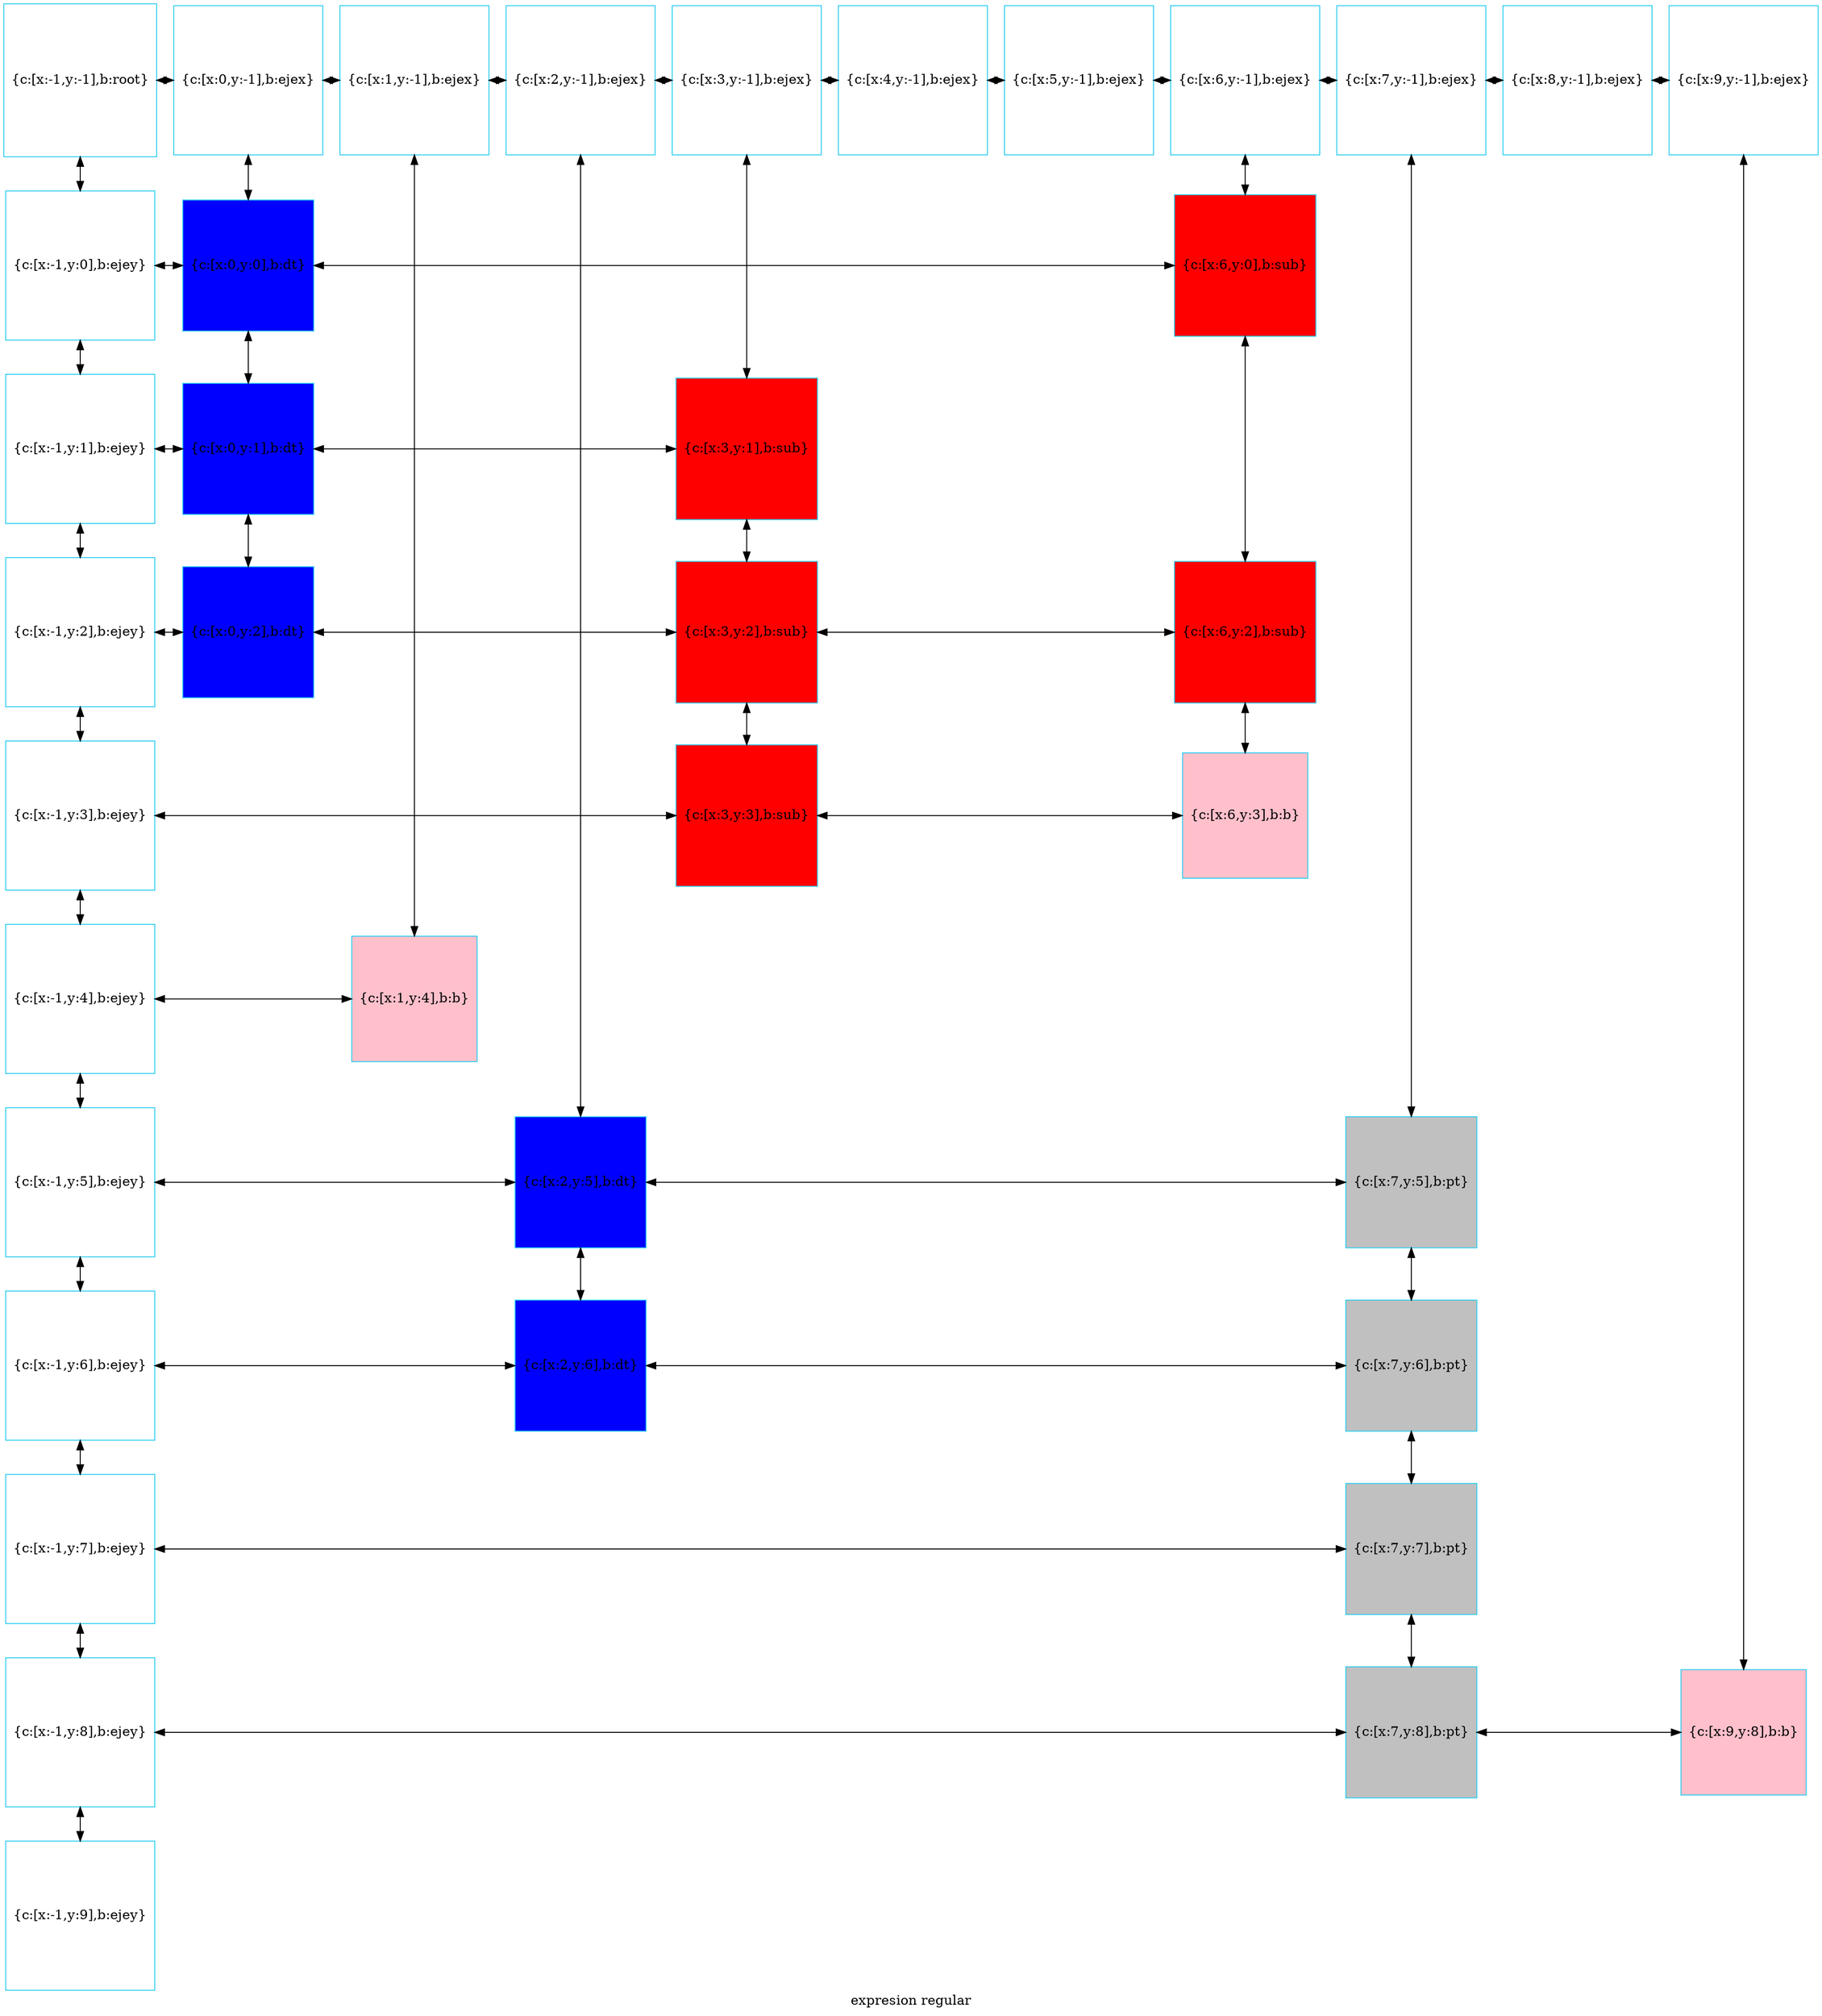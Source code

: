 digraph G
{label="expresion regular"
        node[shape = square]
        node[style = filled]
        node[fillcolor = "#EEEEE"]
        node[color = "#EEEEE"]
        node[color = "#31CEF0"]

101328199296[label="{c:[x:-1,y:-1],b:root}",fillcolor = "white"]
101328197712[label="{c:[x:0,y:-1],b:ejex}",fillcolor = "white"]
101328197856[label="{c:[x:1,y:-1],b:ejex}",fillcolor = "white"]
101328199200[label="{c:[x:2,y:-1],b:ejex}",fillcolor = "white"]
101328199488[label="{c:[x:3,y:-1],b:ejex}",fillcolor = "white"]
101351469120[label="{c:[x:4,y:-1],b:ejex}",fillcolor = "white"]
101351469408[label="{c:[x:5,y:-1],b:ejex}",fillcolor = "white"]
101351469504[label="{c:[x:6,y:-1],b:ejex}",fillcolor = "white"]
101351469648[label="{c:[x:7,y:-1],b:ejex}",fillcolor = "white"]
101351469792[label="{c:[x:8,y:-1],b:ejex}",fillcolor = "white"]
101351469936[label="{c:[x:9,y:-1],b:ejex}",fillcolor = "white"]
101351470080[label="{c:[x:-1,y:0],b:ejey}",fillcolor = "white"]
101351520768[label="{c:[x:0,y:0],b:dt}",fillcolor = "blue"]
101351472960[label="{c:[x:6,y:0],b:sub}",fillcolor = "red"]
101351470224[label="{c:[x:-1,y:1],b:ejey}",fillcolor = "white"]
101351521104[label="{c:[x:0,y:1],b:dt}",fillcolor = "blue"]
101351519088[label="{c:[x:3,y:1],b:sub}",fillcolor = "red"]
101351470368[label="{c:[x:-1,y:2],b:ejey}",fillcolor = "white"]
101351520096[label="{c:[x:0,y:2],b:dt}",fillcolor = "blue"]
101351519424[label="{c:[x:3,y:2],b:sub}",fillcolor = "red"]
101351518752[label="{c:[x:6,y:2],b:sub}",fillcolor = "red"]
101351470512[label="{c:[x:-1,y:3],b:ejey}",fillcolor = "white"]
101351519760[label="{c:[x:3,y:3],b:sub}",fillcolor = "red"]
101351531376[label="{c:[x:6,y:3],b:b}",fillcolor = "pink"]
101351470656[label="{c:[x:-1,y:4],b:ejey}",fillcolor = "white"]
101351522112[label="{c:[x:1,y:4],b:b}",fillcolor = "pink"]
101351470800[label="{c:[x:-1,y:5],b:ejey}",fillcolor = "white"]
101351521440[label="{c:[x:2,y:5],b:dt}",fillcolor = "blue"]
101351472288[label="{c:[x:7,y:5],b:pt}",fillcolor = "gray"]
101351470944[label="{c:[x:-1,y:6],b:ejey}",fillcolor = "white"]
101351521776[label="{c:[x:2,y:6],b:dt}",fillcolor = "blue"]
101351471952[label="{c:[x:7,y:6],b:pt}",fillcolor = "gray"]
101351471088[label="{c:[x:-1,y:7],b:ejey}",fillcolor = "white"]
101351471712[label="{c:[x:7,y:7],b:pt}",fillcolor = "gray"]
101351471232[label="{c:[x:-1,y:8],b:ejey}",fillcolor = "white"]
101351472624[label="{c:[x:7,y:8],b:pt}",fillcolor = "gray"]
101351531040[label="{c:[x:9,y:8],b:b}",fillcolor = "pink"]
101351471376[label="{c:[x:-1,y:9],b:ejey}",fillcolor = "white"]
101328199296->101351470080[dir = both];
101351470080->101351470224[dir = both];
101351470224->101351470368[dir = both];
101351470368->101351470512[dir = both];
101351470512->101351470656[dir = both];
101351470656->101351470800[dir = both];
101351470800->101351470944[dir = both];
101351470944->101351471088[dir = both];
101351471088->101351471232[dir = both];
101351471232->101351471376[dir = both];
101328197712->101351520768[dir = both];
101351520768->101351521104[dir = both];
101351521104->101351520096[dir = both];
101328197856->101351522112[dir = both];
101328199200->101351521440[dir = both];
101351521440->101351521776[dir = both];
101328199488->101351519088[dir = both];
101351519088->101351519424[dir = both];
101351519424->101351519760[dir = both];
101351469504->101351472960[dir = both];
101351472960->101351518752[dir = both];
101351518752->101351531376[dir = both];
101351469648->101351472288[dir = both];
101351472288->101351471952[dir = both];
101351471952->101351471712[dir = both];
101351471712->101351472624[dir = both];
101351469936->101351531040[dir = both];
101328199296->101328197712[dir = both];
101328197712->101328197856[dir = both];
101328197856->101328199200[dir = both];
101328199200->101328199488[dir = both];
101328199488->101351469120[dir = both];
101351469120->101351469408[dir = both];
101351469408->101351469504[dir = both];
101351469504->101351469648[dir = both];
101351469648->101351469792[dir = both];
101351469792->101351469936[dir = both];
101351470080->101351520768[constraint=false,dir = both];
101351520768->101351472960[constraint=false,dir = both];
101351470224->101351521104[constraint=false,dir = both];
101351521104->101351519088[constraint=false,dir = both];
101351470368->101351520096[constraint=false,dir = both];
101351520096->101351519424[constraint=false,dir = both];
101351519424->101351518752[constraint=false,dir = both];
101351470512->101351519760[constraint=false,dir = both];
101351519760->101351531376[constraint=false,dir = both];
101351470656->101351522112[constraint=false,dir = both];
101351470800->101351521440[constraint=false,dir = both];
101351521440->101351472288[constraint=false,dir = both];
101351470944->101351521776[constraint=false,dir = both];
101351521776->101351471952[constraint=false,dir = both];
101351471088->101351471712[constraint=false,dir = both];
101351471232->101351472624[constraint=false,dir = both];
101351472624->101351531040[constraint=false,dir = both];
 {rank=same; 101328199296;101328197712;101328197856;101328199200;101328199488;101351469120;101351469408;101351469504;101351469648;101351469792;101351469936;}
 {rank=same; 101351470080;101351520768;101351472960;}
 {rank=same; 101351470224;101351521104;101351519088;}
 {rank=same; 101351470368;101351520096;101351519424;101351518752;}
 {rank=same; 101351470512;101351519760;101351531376;}
 {rank=same; 101351470656;101351522112;}
 {rank=same; 101351470800;101351521440;101351472288;}
 {rank=same; 101351470944;101351521776;101351471952;}
 {rank=same; 101351471088;101351471712;}
 {rank=same; 101351471232;101351472624;101351531040;}
 {rank=same; 101351471376;}
}